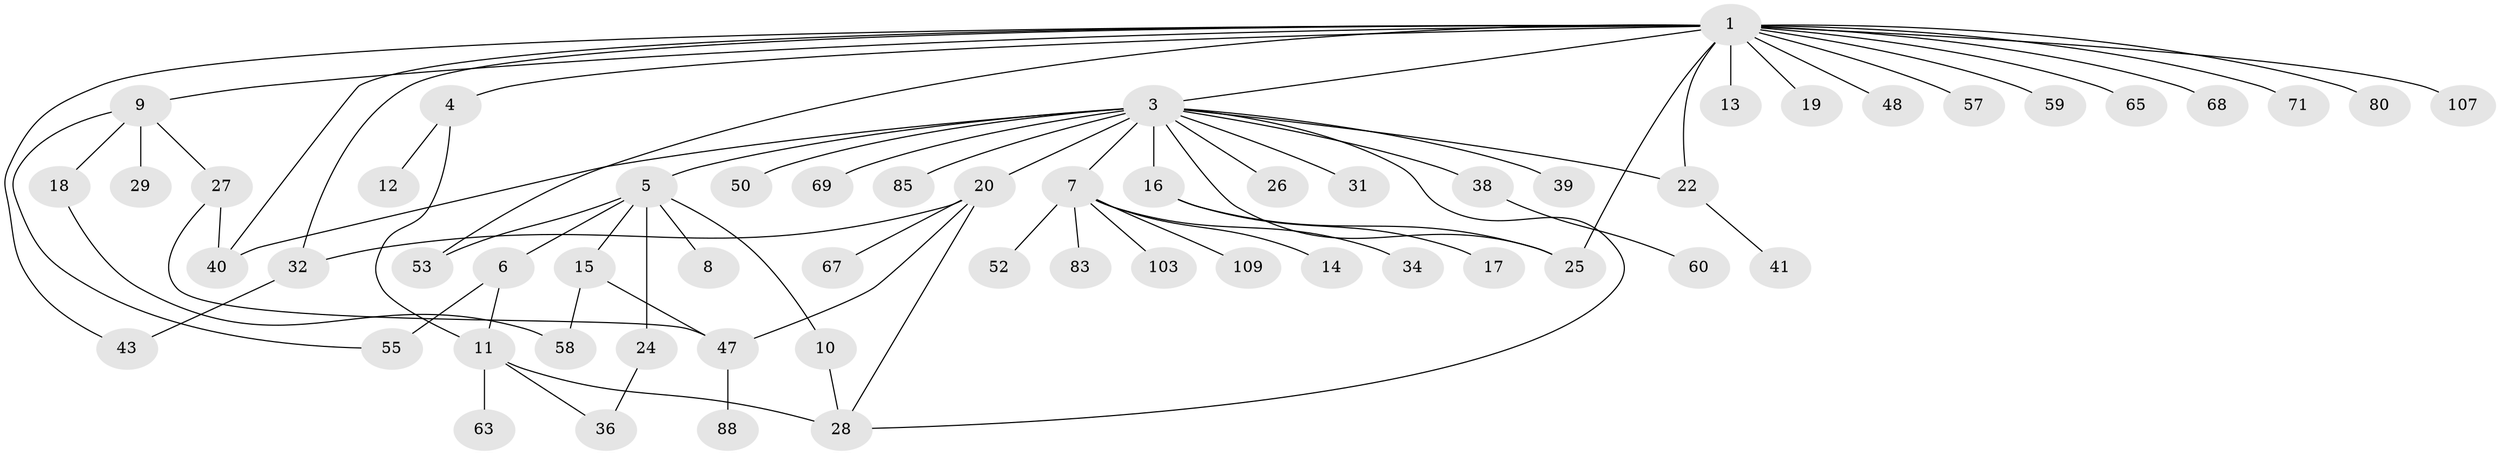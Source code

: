 // original degree distribution, {11: 0.008547008547008548, 14: 0.008547008547008548, 17: 0.008547008547008548, 3: 0.1282051282051282, 7: 0.02564102564102564, 5: 0.017094017094017096, 1: 0.5213675213675214, 9: 0.008547008547008548, 4: 0.05128205128205128, 6: 0.02564102564102564, 2: 0.19658119658119658}
// Generated by graph-tools (version 1.1) at 2025/14/03/09/25 04:14:41]
// undirected, 58 vertices, 74 edges
graph export_dot {
graph [start="1"]
  node [color=gray90,style=filled];
  1 [super="+35+23+2"];
  3;
  4;
  5;
  6 [super="+91+115"];
  7;
  8;
  9 [super="+30+21+116+98"];
  10 [super="+74+99"];
  11 [super="+49+100+37"];
  12;
  13;
  14;
  15;
  16 [super="+104+96+46+33"];
  17;
  18;
  19 [super="+97+106"];
  20 [super="+64+51+56"];
  22 [super="+86+102+81"];
  24 [super="+78"];
  25 [super="+45+42"];
  26;
  27 [super="+95"];
  28 [super="+89+77+73"];
  29;
  31;
  32 [super="+114"];
  34;
  36;
  38;
  39;
  40 [super="+84"];
  41;
  43 [super="+87"];
  47 [super="+61"];
  48 [super="+82+79"];
  50;
  52;
  53 [super="+93+101"];
  55 [super="+75"];
  57 [super="+70"];
  58;
  59;
  60;
  63;
  65;
  67;
  68;
  69;
  71;
  80;
  83;
  85;
  88;
  103;
  107;
  109;
  1 -- 4;
  1 -- 19 [weight=2];
  1 -- 22;
  1 -- 32;
  1 -- 48;
  1 -- 59;
  1 -- 65;
  1 -- 107;
  1 -- 57;
  1 -- 3;
  1 -- 68;
  1 -- 71;
  1 -- 40;
  1 -- 9;
  1 -- 43;
  1 -- 13;
  1 -- 80;
  1 -- 53;
  1 -- 25 [weight=2];
  3 -- 5;
  3 -- 7;
  3 -- 16 [weight=2];
  3 -- 20;
  3 -- 22;
  3 -- 26;
  3 -- 28;
  3 -- 31;
  3 -- 38;
  3 -- 39;
  3 -- 50;
  3 -- 69;
  3 -- 85;
  3 -- 40;
  3 -- 25;
  4 -- 12;
  4 -- 11;
  5 -- 6;
  5 -- 8;
  5 -- 10;
  5 -- 15;
  5 -- 24;
  5 -- 53;
  6 -- 11;
  6 -- 55;
  7 -- 14;
  7 -- 34;
  7 -- 52;
  7 -- 83;
  7 -- 103;
  7 -- 109;
  9 -- 18;
  9 -- 27;
  9 -- 29;
  9 -- 55;
  10 -- 28;
  11 -- 36;
  11 -- 63;
  11 -- 28;
  15 -- 58;
  15 -- 47;
  16 -- 17;
  16 -- 25 [weight=2];
  18 -- 58;
  20 -- 32;
  20 -- 47;
  20 -- 67;
  20 -- 28;
  22 -- 41;
  24 -- 36;
  27 -- 47;
  27 -- 40;
  32 -- 43;
  38 -- 60;
  47 -- 88;
}
